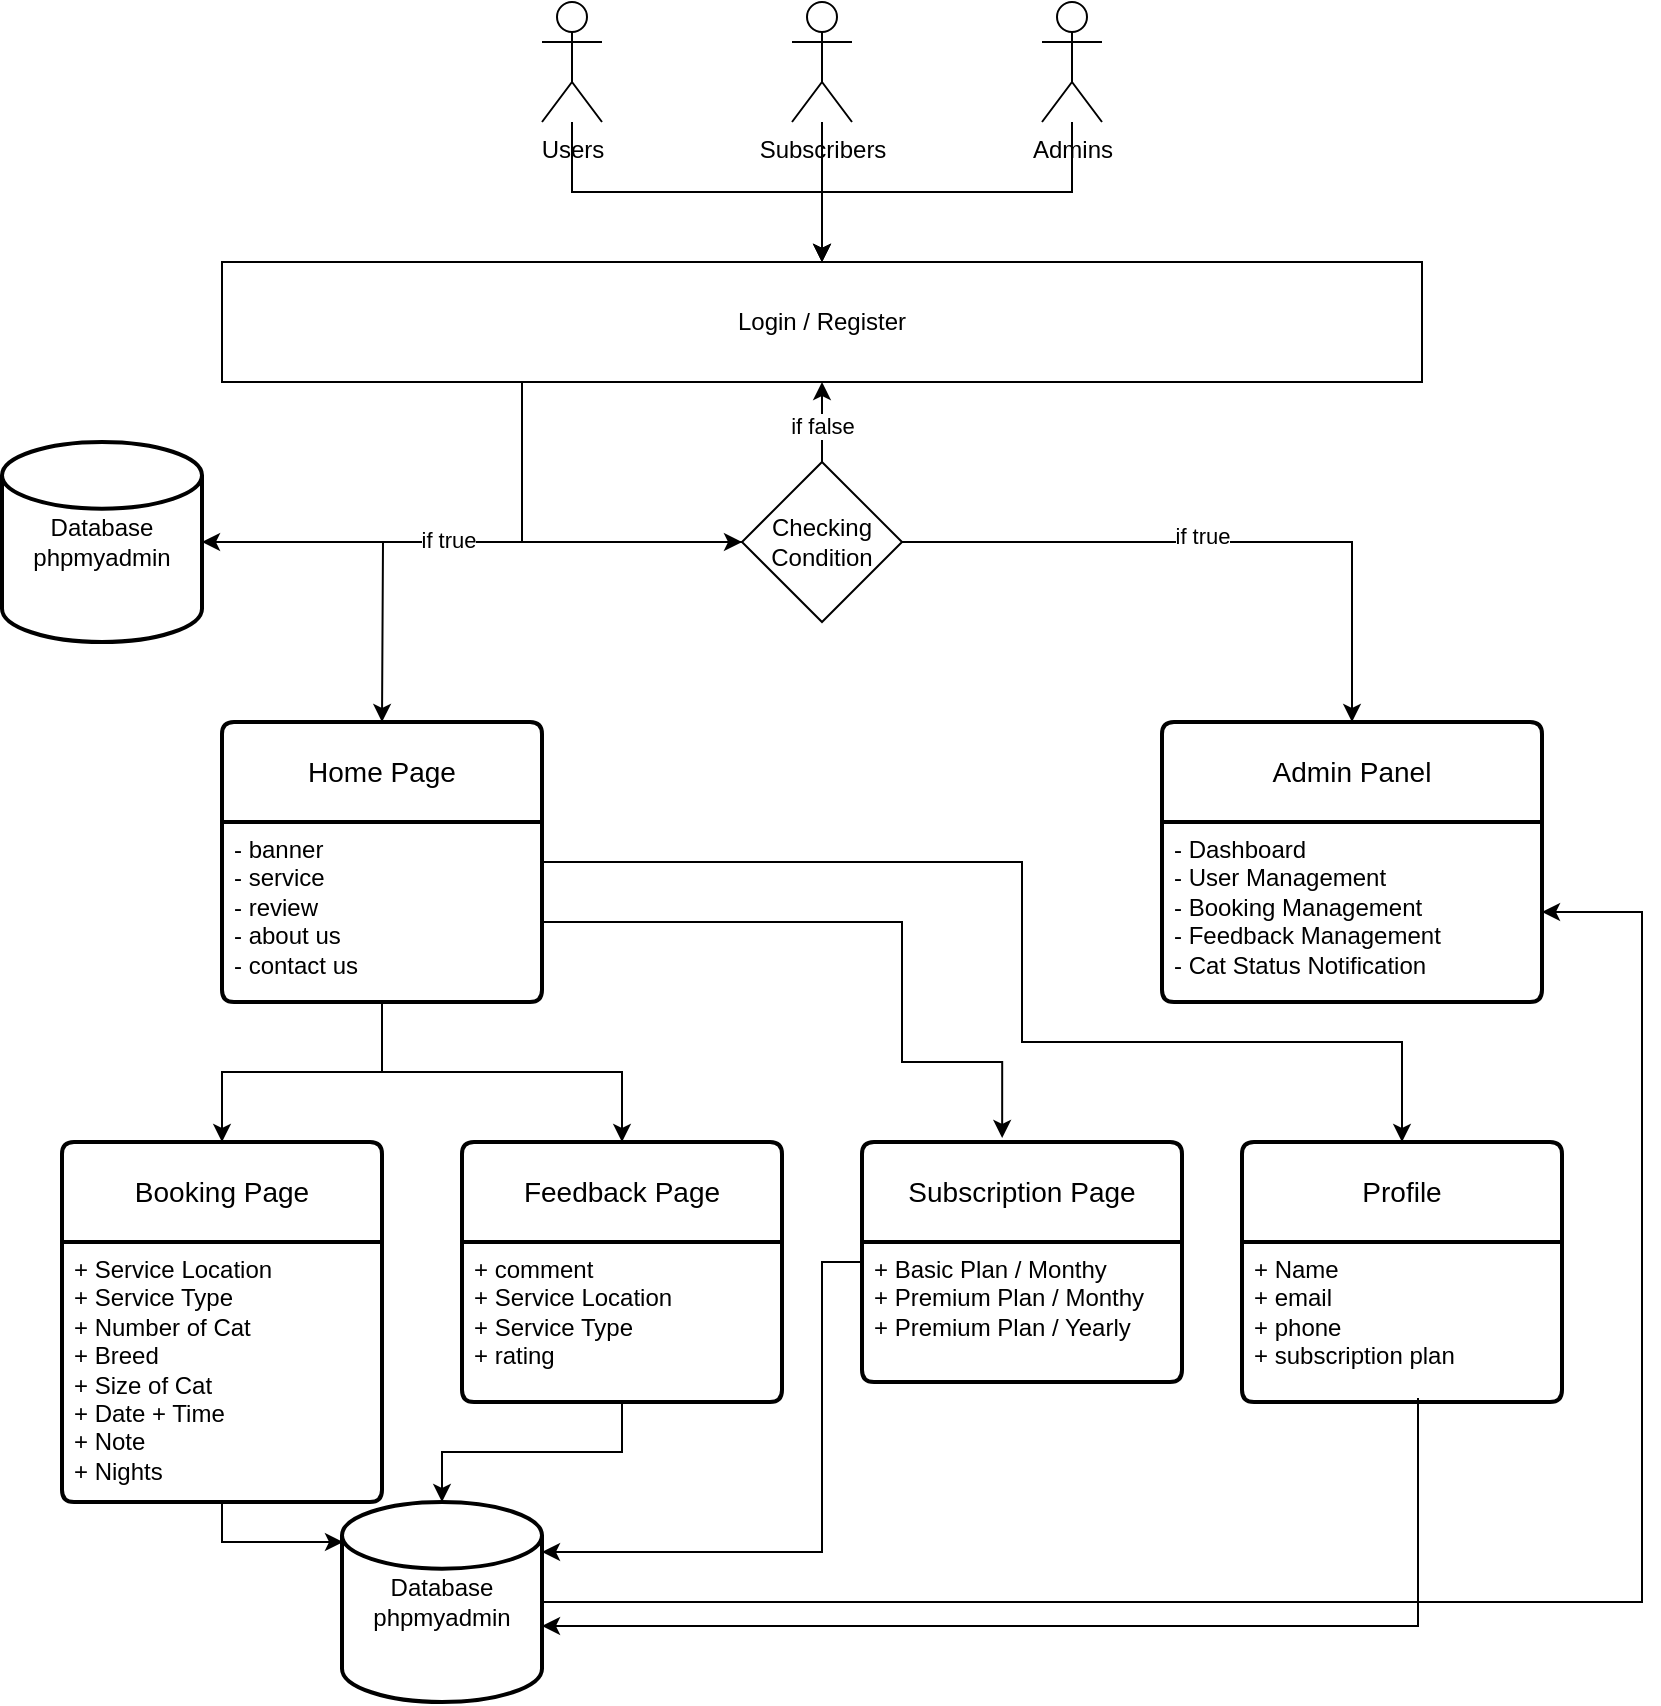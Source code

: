<mxfile version="21.5.2" type="github">
  <diagram id="R2lEEEUBdFMjLlhIrx00" name="Page-1">
    <mxGraphModel dx="1434" dy="764" grid="1" gridSize="10" guides="1" tooltips="1" connect="1" arrows="1" fold="1" page="1" pageScale="1" pageWidth="850" pageHeight="1100" math="0" shadow="0" extFonts="Permanent Marker^https://fonts.googleapis.com/css?family=Permanent+Marker">
      <root>
        <mxCell id="0" />
        <mxCell id="1" parent="0" />
        <mxCell id="JmWvaxKSnPiP1oyLPMmi-11" style="edgeStyle=orthogonalEdgeStyle;rounded=0;orthogonalLoop=1;jettySize=auto;html=1;jumpStyle=none;" edge="1" parent="1" source="JmWvaxKSnPiP1oyLPMmi-1" target="JmWvaxKSnPiP1oyLPMmi-8">
          <mxGeometry relative="1" as="geometry" />
        </mxCell>
        <mxCell id="JmWvaxKSnPiP1oyLPMmi-1" value="Users" style="shape=umlActor;verticalLabelPosition=bottom;verticalAlign=top;html=1;outlineConnect=0;" vertex="1" parent="1">
          <mxGeometry x="280" y="70" width="30" height="60" as="geometry" />
        </mxCell>
        <mxCell id="JmWvaxKSnPiP1oyLPMmi-13" style="edgeStyle=orthogonalEdgeStyle;rounded=0;orthogonalLoop=1;jettySize=auto;html=1;" edge="1" parent="1" source="JmWvaxKSnPiP1oyLPMmi-2" target="JmWvaxKSnPiP1oyLPMmi-8">
          <mxGeometry relative="1" as="geometry" />
        </mxCell>
        <mxCell id="JmWvaxKSnPiP1oyLPMmi-2" value="Admins" style="shape=umlActor;verticalLabelPosition=bottom;verticalAlign=top;html=1;outlineConnect=0;" vertex="1" parent="1">
          <mxGeometry x="530" y="70" width="30" height="60" as="geometry" />
        </mxCell>
        <mxCell id="JmWvaxKSnPiP1oyLPMmi-12" style="edgeStyle=orthogonalEdgeStyle;rounded=0;orthogonalLoop=1;jettySize=auto;html=1;" edge="1" parent="1" source="JmWvaxKSnPiP1oyLPMmi-7" target="JmWvaxKSnPiP1oyLPMmi-8">
          <mxGeometry relative="1" as="geometry" />
        </mxCell>
        <mxCell id="JmWvaxKSnPiP1oyLPMmi-7" value="Subscribers" style="shape=umlActor;verticalLabelPosition=bottom;verticalAlign=top;html=1;outlineConnect=0;" vertex="1" parent="1">
          <mxGeometry x="405" y="70" width="30" height="60" as="geometry" />
        </mxCell>
        <mxCell id="JmWvaxKSnPiP1oyLPMmi-17" style="edgeStyle=orthogonalEdgeStyle;rounded=0;orthogonalLoop=1;jettySize=auto;html=1;entryX=0;entryY=0.5;entryDx=0;entryDy=0;exitX=0.25;exitY=1;exitDx=0;exitDy=0;" edge="1" parent="1" source="JmWvaxKSnPiP1oyLPMmi-8" target="JmWvaxKSnPiP1oyLPMmi-15">
          <mxGeometry relative="1" as="geometry" />
        </mxCell>
        <mxCell id="JmWvaxKSnPiP1oyLPMmi-8" value="Login / Register" style="rounded=0;whiteSpace=wrap;html=1;" vertex="1" parent="1">
          <mxGeometry x="120" y="200" width="600" height="60" as="geometry" />
        </mxCell>
        <mxCell id="JmWvaxKSnPiP1oyLPMmi-18" style="edgeStyle=orthogonalEdgeStyle;rounded=0;orthogonalLoop=1;jettySize=auto;html=1;" edge="1" parent="1" source="JmWvaxKSnPiP1oyLPMmi-15" target="JmWvaxKSnPiP1oyLPMmi-8">
          <mxGeometry relative="1" as="geometry" />
        </mxCell>
        <mxCell id="JmWvaxKSnPiP1oyLPMmi-19" value="if false" style="edgeLabel;html=1;align=center;verticalAlign=middle;resizable=0;points=[];" vertex="1" connectable="0" parent="JmWvaxKSnPiP1oyLPMmi-18">
          <mxGeometry x="-0.1" relative="1" as="geometry">
            <mxPoint as="offset" />
          </mxGeometry>
        </mxCell>
        <mxCell id="JmWvaxKSnPiP1oyLPMmi-22" style="edgeStyle=orthogonalEdgeStyle;rounded=0;orthogonalLoop=1;jettySize=auto;html=1;entryX=1;entryY=0.5;entryDx=0;entryDy=0;entryPerimeter=0;" edge="1" parent="1" source="JmWvaxKSnPiP1oyLPMmi-15" target="JmWvaxKSnPiP1oyLPMmi-20">
          <mxGeometry relative="1" as="geometry">
            <mxPoint x="420" y="420" as="targetPoint" />
          </mxGeometry>
        </mxCell>
        <mxCell id="JmWvaxKSnPiP1oyLPMmi-24" style="edgeStyle=orthogonalEdgeStyle;rounded=0;orthogonalLoop=1;jettySize=auto;html=1;" edge="1" parent="1" source="JmWvaxKSnPiP1oyLPMmi-15">
          <mxGeometry relative="1" as="geometry">
            <mxPoint x="200" y="430" as="targetPoint" />
          </mxGeometry>
        </mxCell>
        <mxCell id="JmWvaxKSnPiP1oyLPMmi-26" value="if true" style="edgeLabel;html=1;align=center;verticalAlign=middle;resizable=0;points=[];" vertex="1" connectable="0" parent="JmWvaxKSnPiP1oyLPMmi-24">
          <mxGeometry x="0.091" y="-1" relative="1" as="geometry">
            <mxPoint as="offset" />
          </mxGeometry>
        </mxCell>
        <mxCell id="JmWvaxKSnPiP1oyLPMmi-49" style="edgeStyle=orthogonalEdgeStyle;rounded=0;orthogonalLoop=1;jettySize=auto;html=1;" edge="1" parent="1" source="JmWvaxKSnPiP1oyLPMmi-15" target="JmWvaxKSnPiP1oyLPMmi-46">
          <mxGeometry relative="1" as="geometry" />
        </mxCell>
        <mxCell id="JmWvaxKSnPiP1oyLPMmi-50" value="if true" style="edgeLabel;html=1;align=center;verticalAlign=middle;resizable=0;points=[];" vertex="1" connectable="0" parent="JmWvaxKSnPiP1oyLPMmi-49">
          <mxGeometry x="-0.05" y="3" relative="1" as="geometry">
            <mxPoint as="offset" />
          </mxGeometry>
        </mxCell>
        <mxCell id="JmWvaxKSnPiP1oyLPMmi-15" value="Checking Condition" style="rhombus;whiteSpace=wrap;html=1;" vertex="1" parent="1">
          <mxGeometry x="380" y="300" width="80" height="80" as="geometry" />
        </mxCell>
        <mxCell id="JmWvaxKSnPiP1oyLPMmi-20" value="Database&lt;br&gt;phpmyadmin" style="strokeWidth=2;html=1;shape=mxgraph.flowchart.database;whiteSpace=wrap;" vertex="1" parent="1">
          <mxGeometry x="10" y="290" width="100" height="100" as="geometry" />
        </mxCell>
        <mxCell id="JmWvaxKSnPiP1oyLPMmi-51" style="edgeStyle=orthogonalEdgeStyle;rounded=0;orthogonalLoop=1;jettySize=auto;html=1;entryX=0.5;entryY=0;entryDx=0;entryDy=0;" edge="1" parent="1" source="JmWvaxKSnPiP1oyLPMmi-31" target="JmWvaxKSnPiP1oyLPMmi-40">
          <mxGeometry relative="1" as="geometry" />
        </mxCell>
        <mxCell id="JmWvaxKSnPiP1oyLPMmi-56" style="edgeStyle=orthogonalEdgeStyle;rounded=0;orthogonalLoop=1;jettySize=auto;html=1;" edge="1" parent="1" source="JmWvaxKSnPiP1oyLPMmi-31" target="JmWvaxKSnPiP1oyLPMmi-54">
          <mxGeometry relative="1" as="geometry">
            <Array as="points">
              <mxPoint x="520" y="500" />
              <mxPoint x="520" y="590" />
              <mxPoint x="710" y="590" />
            </Array>
          </mxGeometry>
        </mxCell>
        <mxCell id="JmWvaxKSnPiP1oyLPMmi-31" value="Home Page" style="swimlane;childLayout=stackLayout;horizontal=1;startSize=50;horizontalStack=0;rounded=1;fontSize=14;fontStyle=0;strokeWidth=2;resizeParent=0;resizeLast=1;shadow=0;dashed=0;align=center;arcSize=4;whiteSpace=wrap;html=1;" vertex="1" parent="1">
          <mxGeometry x="120" y="430" width="160" height="140" as="geometry" />
        </mxCell>
        <mxCell id="JmWvaxKSnPiP1oyLPMmi-32" value="- banner&lt;br&gt;- service&lt;br&gt;- review&lt;br&gt;- about us&lt;br&gt;- contact us" style="align=left;strokeColor=none;fillColor=none;spacingLeft=4;fontSize=12;verticalAlign=top;resizable=0;rotatable=0;part=1;html=1;" vertex="1" parent="JmWvaxKSnPiP1oyLPMmi-31">
          <mxGeometry y="50" width="160" height="90" as="geometry" />
        </mxCell>
        <mxCell id="JmWvaxKSnPiP1oyLPMmi-37" value="Subscription Page" style="swimlane;childLayout=stackLayout;horizontal=1;startSize=50;horizontalStack=0;rounded=1;fontSize=14;fontStyle=0;strokeWidth=2;resizeParent=0;resizeLast=1;shadow=0;dashed=0;align=center;arcSize=4;whiteSpace=wrap;html=1;" vertex="1" parent="1">
          <mxGeometry x="440" y="640" width="160" height="120" as="geometry" />
        </mxCell>
        <mxCell id="JmWvaxKSnPiP1oyLPMmi-38" value="+ Basic Plan / Monthy&lt;br&gt;+ Premium Plan / Monthy&lt;br&gt;+ Premium Plan / Yearly" style="align=left;strokeColor=none;fillColor=none;spacingLeft=4;fontSize=12;verticalAlign=top;resizable=0;rotatable=0;part=1;html=1;" vertex="1" parent="JmWvaxKSnPiP1oyLPMmi-37">
          <mxGeometry y="50" width="160" height="70" as="geometry" />
        </mxCell>
        <mxCell id="JmWvaxKSnPiP1oyLPMmi-40" value="Booking Page" style="swimlane;childLayout=stackLayout;horizontal=1;startSize=50;horizontalStack=0;rounded=1;fontSize=14;fontStyle=0;strokeWidth=2;resizeParent=0;resizeLast=1;shadow=0;dashed=0;align=center;arcSize=4;whiteSpace=wrap;html=1;" vertex="1" parent="1">
          <mxGeometry x="40" y="640" width="160" height="180" as="geometry" />
        </mxCell>
        <mxCell id="JmWvaxKSnPiP1oyLPMmi-41" value="+ Service Location&lt;br&gt;+ Service Type&lt;br&gt;+ Number of Cat&lt;br&gt;+ Breed&lt;br&gt;+ Size of Cat&lt;br&gt;+ Date + Time&lt;br&gt;+ Note&lt;br&gt;+ Nights&lt;br&gt;" style="align=left;strokeColor=none;fillColor=none;spacingLeft=4;fontSize=12;verticalAlign=top;resizable=0;rotatable=0;part=1;html=1;" vertex="1" parent="JmWvaxKSnPiP1oyLPMmi-40">
          <mxGeometry y="50" width="160" height="130" as="geometry" />
        </mxCell>
        <mxCell id="JmWvaxKSnPiP1oyLPMmi-44" value="Feedback Page" style="swimlane;childLayout=stackLayout;horizontal=1;startSize=50;horizontalStack=0;rounded=1;fontSize=14;fontStyle=0;strokeWidth=2;resizeParent=0;resizeLast=1;shadow=0;dashed=0;align=center;arcSize=4;whiteSpace=wrap;html=1;" vertex="1" parent="1">
          <mxGeometry x="240" y="640" width="160" height="130" as="geometry" />
        </mxCell>
        <mxCell id="JmWvaxKSnPiP1oyLPMmi-45" value="+ comment&lt;br&gt;+ Service Location&lt;br&gt;+ Service Type&lt;br&gt;+ rating" style="align=left;strokeColor=none;fillColor=none;spacingLeft=4;fontSize=12;verticalAlign=top;resizable=0;rotatable=0;part=1;html=1;" vertex="1" parent="JmWvaxKSnPiP1oyLPMmi-44">
          <mxGeometry y="50" width="160" height="80" as="geometry" />
        </mxCell>
        <mxCell id="JmWvaxKSnPiP1oyLPMmi-46" value="Admin Panel" style="swimlane;childLayout=stackLayout;horizontal=1;startSize=50;horizontalStack=0;rounded=1;fontSize=14;fontStyle=0;strokeWidth=2;resizeParent=0;resizeLast=1;shadow=0;dashed=0;align=center;arcSize=4;whiteSpace=wrap;html=1;" vertex="1" parent="1">
          <mxGeometry x="590" y="430" width="190" height="140" as="geometry" />
        </mxCell>
        <mxCell id="JmWvaxKSnPiP1oyLPMmi-47" value="- Dashboard&lt;br&gt;- User Management&lt;br&gt;- Booking Management&lt;br&gt;- Feedback Management&lt;br&gt;- Cat Status Notification" style="align=left;strokeColor=none;fillColor=none;spacingLeft=4;fontSize=12;verticalAlign=top;resizable=0;rotatable=0;part=1;html=1;" vertex="1" parent="JmWvaxKSnPiP1oyLPMmi-46">
          <mxGeometry y="50" width="190" height="90" as="geometry" />
        </mxCell>
        <mxCell id="JmWvaxKSnPiP1oyLPMmi-52" style="edgeStyle=orthogonalEdgeStyle;rounded=0;orthogonalLoop=1;jettySize=auto;html=1;entryX=0.5;entryY=0;entryDx=0;entryDy=0;" edge="1" parent="1" source="JmWvaxKSnPiP1oyLPMmi-32" target="JmWvaxKSnPiP1oyLPMmi-44">
          <mxGeometry relative="1" as="geometry" />
        </mxCell>
        <mxCell id="JmWvaxKSnPiP1oyLPMmi-53" style="edgeStyle=orthogonalEdgeStyle;rounded=0;orthogonalLoop=1;jettySize=auto;html=1;entryX=0.438;entryY=-0.017;entryDx=0;entryDy=0;entryPerimeter=0;" edge="1" parent="1" source="JmWvaxKSnPiP1oyLPMmi-32" target="JmWvaxKSnPiP1oyLPMmi-37">
          <mxGeometry relative="1" as="geometry">
            <Array as="points">
              <mxPoint x="460" y="530" />
              <mxPoint x="460" y="600" />
            </Array>
          </mxGeometry>
        </mxCell>
        <mxCell id="JmWvaxKSnPiP1oyLPMmi-54" value="Profile" style="swimlane;childLayout=stackLayout;horizontal=1;startSize=50;horizontalStack=0;rounded=1;fontSize=14;fontStyle=0;strokeWidth=2;resizeParent=0;resizeLast=1;shadow=0;dashed=0;align=center;arcSize=4;whiteSpace=wrap;html=1;" vertex="1" parent="1">
          <mxGeometry x="630" y="640" width="160" height="130" as="geometry" />
        </mxCell>
        <mxCell id="JmWvaxKSnPiP1oyLPMmi-55" value="+ Name&lt;br&gt;+ email&lt;br&gt;+ phone&lt;br&gt;+ subscription plan" style="align=left;strokeColor=none;fillColor=none;spacingLeft=4;fontSize=12;verticalAlign=top;resizable=0;rotatable=0;part=1;html=1;" vertex="1" parent="JmWvaxKSnPiP1oyLPMmi-54">
          <mxGeometry y="50" width="160" height="80" as="geometry" />
        </mxCell>
        <mxCell id="JmWvaxKSnPiP1oyLPMmi-64" style="edgeStyle=orthogonalEdgeStyle;rounded=0;orthogonalLoop=1;jettySize=auto;html=1;" edge="1" parent="1" source="JmWvaxKSnPiP1oyLPMmi-58" target="JmWvaxKSnPiP1oyLPMmi-47">
          <mxGeometry relative="1" as="geometry">
            <Array as="points">
              <mxPoint x="830" y="870" />
              <mxPoint x="830" y="525" />
            </Array>
          </mxGeometry>
        </mxCell>
        <mxCell id="JmWvaxKSnPiP1oyLPMmi-58" value="Database&lt;br&gt;phpmyadmin" style="strokeWidth=2;html=1;shape=mxgraph.flowchart.database;whiteSpace=wrap;" vertex="1" parent="1">
          <mxGeometry x="180" y="820" width="100" height="100" as="geometry" />
        </mxCell>
        <mxCell id="JmWvaxKSnPiP1oyLPMmi-60" style="edgeStyle=orthogonalEdgeStyle;rounded=0;orthogonalLoop=1;jettySize=auto;html=1;" edge="1" parent="1" source="JmWvaxKSnPiP1oyLPMmi-41">
          <mxGeometry relative="1" as="geometry">
            <mxPoint x="180" y="840" as="targetPoint" />
          </mxGeometry>
        </mxCell>
        <mxCell id="JmWvaxKSnPiP1oyLPMmi-61" style="edgeStyle=orthogonalEdgeStyle;rounded=0;orthogonalLoop=1;jettySize=auto;html=1;" edge="1" parent="1" source="JmWvaxKSnPiP1oyLPMmi-45" target="JmWvaxKSnPiP1oyLPMmi-58">
          <mxGeometry relative="1" as="geometry" />
        </mxCell>
        <mxCell id="JmWvaxKSnPiP1oyLPMmi-62" style="edgeStyle=elbowEdgeStyle;rounded=0;orthogonalLoop=1;jettySize=auto;html=1;" edge="1" parent="1">
          <mxGeometry relative="1" as="geometry">
            <mxPoint x="440" y="700" as="sourcePoint" />
            <mxPoint x="280" y="845" as="targetPoint" />
            <Array as="points">
              <mxPoint x="420" y="775" />
            </Array>
          </mxGeometry>
        </mxCell>
        <mxCell id="JmWvaxKSnPiP1oyLPMmi-63" style="edgeStyle=elbowEdgeStyle;rounded=0;orthogonalLoop=1;jettySize=auto;html=1;entryX=1;entryY=0.62;entryDx=0;entryDy=0;entryPerimeter=0;exitX=0.55;exitY=0.975;exitDx=0;exitDy=0;exitPerimeter=0;" edge="1" parent="1" source="JmWvaxKSnPiP1oyLPMmi-55" target="JmWvaxKSnPiP1oyLPMmi-58">
          <mxGeometry relative="1" as="geometry">
            <mxPoint x="590" y="880" as="targetPoint" />
            <Array as="points">
              <mxPoint x="718" y="840" />
              <mxPoint x="610" y="810" />
            </Array>
          </mxGeometry>
        </mxCell>
      </root>
    </mxGraphModel>
  </diagram>
</mxfile>

